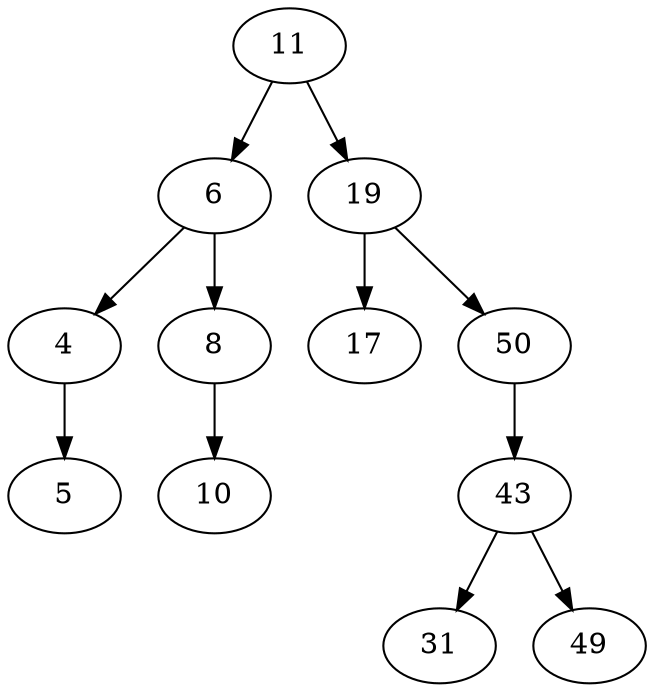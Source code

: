 digraph G {
11 -> 6; 
11 -> 19; 
6 -> 4; 
6 -> 8; 
4 -> 5; 
8 -> 10; 
19 -> 17; 
19 -> 50; 
50 -> 43; 
43 -> 31; 
43 -> 49; 
}
